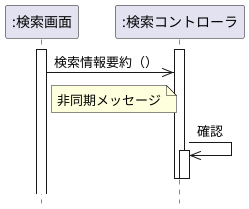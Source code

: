 @startuml

 hide footbox
participant ":検索画面" as seach
participant ":検索コントローラ" as control
activate seach
activate control
seach ->> control: 検索情報要約（）
note right of seach : 非同期メッセージ
control ->> control :確認
activate control 
deactivate control
deactivate control
@enduml
